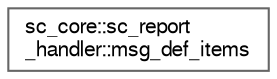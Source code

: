 digraph "Graphical Class Hierarchy"
{
 // LATEX_PDF_SIZE
  bgcolor="transparent";
  edge [fontname=FreeSans,fontsize=10,labelfontname=FreeSans,labelfontsize=10];
  node [fontname=FreeSans,fontsize=10,shape=box,height=0.2,width=0.4];
  rankdir="LR";
  Node0 [id="Node000000",label="sc_core::sc_report\l_handler::msg_def_items",height=0.2,width=0.4,color="grey40", fillcolor="white", style="filled",URL="$a02365.html",tooltip=" "];
}
